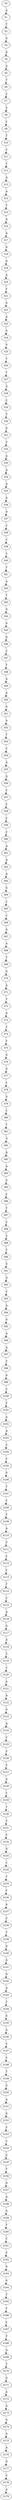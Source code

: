 strict digraph  {
	S0 -> S1 [ label = A ];
	S1 -> S2 [ label = T ];
	S2 -> S3 [ label = G ];
	S3 -> S4 [ label = A ];
	S4 -> S5 [ label = G ];
	S5 -> S6 [ label = T ];
	S6 -> S7 [ label = C ];
	S7 -> S8 [ label = T ];
	S8 -> S9 [ label = C ];
	S9 -> S10 [ label = T ];
	S10 -> S11 [ label = C ];
	S11 -> S12 [ label = T ];
	S12 -> S13 [ label = G ];
	S13 -> S14 [ label = A ];
	S14 -> S15 [ label = T ];
	S15 -> S16 [ label = A ];
	S16 -> S17 [ label = A ];
	S17 -> S18 [ label = G ];
	S18 -> S19 [ label = G ];
	S19 -> S20 [ label = A ];
	S20 -> S21 [ label = C ];
	S21 -> S22 [ label = A ];
	S22 -> S23 [ label = A ];
	S23 -> S24 [ label = G ];
	S24 -> S25 [ label = G ];
	S25 -> S26 [ label = C ];
	S26 -> S27 [ label = T ];
	S27 -> S28 [ label = G ];
	S28 -> S29 [ label = C ];
	S29 -> S30 [ label = T ];
	S30 -> S31 [ label = G ];
	S31 -> S32 [ label = T ];
	S32 -> S33 [ label = G ];
	S33 -> S34 [ label = A ];
	S34 -> S35 [ label = A ];
	S35 -> S36 [ label = A ];
	S36 -> S37 [ label = G ];
	S37 -> S38 [ label = C ];
	S38 -> S39 [ label = C ];
	S39 -> S40 [ label = C ];
	S40 -> S41 [ label = T ];
	S41 -> S42 [ label = A ];
	S42 -> S43 [ label = T ];
	S43 -> S44 [ label = G ];
	S44 -> S45 [ label = G ];
	S45 -> S46 [ label = G ];
	S46 -> S47 [ label = C ];
	S47 -> S48 [ label = T ];
	S48 -> S49 [ label = A ];
	S49 -> S50 [ label = A ];
	S50 -> S51 [ label = G ];
	S51 -> S52 [ label = A ];
	S52 -> S53 [ label = T ];
	S53 -> S54 [ label = C ];
	S54 -> S55 [ label = A ];
	S55 -> S56 [ label = G ];
	S56 -> S57 [ label = C ];
	S57 -> S58 [ label = C ];
	S58 -> S59 [ label = C ];
	S59 -> S60 [ label = C ];
	S60 -> S61 [ label = A ];
	S61 -> S62 [ label = A ];
	S62 -> S63 [ label = A ];
	S63 -> S64 [ label = G ];
	S64 -> S65 [ label = C ];
	S65 -> S66 [ label = C ];
	S66 -> S67 [ label = G ];
	S67 -> S68 [ label = A ];
	S68 -> S69 [ label = T ];
	S69 -> S70 [ label = G ];
	S70 -> S71 [ label = A ];
	S71 -> S72 [ label = T ];
	S72 -> S73 [ label = A ];
	S73 -> S74 [ label = T ];
	S74 -> S75 [ label = C ];
	S75 -> S76 [ label = G ];
	S76 -> S77 [ label = G ];
	S77 -> S78 [ label = C ];
	S78 -> S79 [ label = G ];
	S79 -> S80 [ label = C ];
	S80 -> S81 [ label = T ];
	S81 -> S82 [ label = G ];
	S82 -> S83 [ label = A ];
	S83 -> S84 [ label = A ];
	S84 -> S85 [ label = G ];
	S85 -> S86 [ label = C ];
	S86 -> S87 [ label = T ];
	S87 -> S88 [ label = C ];
	S88 -> S89 [ label = T ];
	S89 -> S90 [ label = C ];
	S90 -> S91 [ label = G ];
	S91 -> S92 [ label = G ];
	S92 -> S93 [ label = C ];
	S93 -> S94 [ label = A ];
	S94 -> S95 [ label = G ];
	S95 -> S96 [ label = A ];
	S96 -> S97 [ label = A ];
	S97 -> S98 [ label = T ];
	S98 -> S99 [ label = G ];
	S99 -> S100 [ label = C ];
	S100 -> S101 [ label = T ];
	S101 -> S102 [ label = G ];
	S102 -> S103 [ label = A ];
	S103 -> S104 [ label = C ];
	S104 -> S105 [ label = C ];
	S105 -> S106 [ label = G ];
	S106 -> S107 [ label = T ];
	S107 -> S108 [ label = C ];
	S108 -> S109 [ label = T ];
	S109 -> S110 [ label = A ];
	S110 -> S111 [ label = C ];
	S111 -> S112 [ label = C ];
	S112 -> S113 [ label = C ];
	S113 -> S114 [ label = T ];
	S114 -> S115 [ label = C ];
	S115 -> S116 [ label = A ];
	S116 -> S117 [ label = G ];
	S117 -> S118 [ label = A ];
	S118 -> S119 [ label = C ];
	S119 -> S120 [ label = C ];
	S120 -> S121 [ label = A ];
	S121 -> S122 [ label = A ];
	S122 -> S123 [ label = G ];
	S123 -> S124 [ label = A ];
	S124 -> S125 [ label = C ];
	S125 -> S126 [ label = C ];
	S126 -> S127 [ label = T ];
	S127 -> S128 [ label = A ];
	S128 -> S129 [ label = C ];
	S129 -> S130 [ label = T ];
	S130 -> S131 [ label = T ];
	S131 -> S132 [ label = C ];
	S132 -> S133 [ label = G ];
	S133 -> S134 [ label = C ];
	S134 -> S135 [ label = T ];
	S135 -> S136 [ label = C ];
	S136 -> S137 [ label = A ];
	S137 -> S138 [ label = C ];
	S138 -> S139 [ label = T ];
	S139 -> S140 [ label = G ];
	S140 -> S141 [ label = G ];
	S141 -> S142 [ label = G ];
	S142 -> S143 [ label = A ];
	S143 -> S144 [ label = T ];
	S144 -> S145 [ label = G ];
	S145 -> S146 [ label = A ];
	S146 -> S147 [ label = C ];
	S147 -> S148 [ label = C ];
	S148 -> S149 [ label = T ];
	S149 -> S150 [ label = G ];
	S150 -> S151 [ label = A ];
	S151 -> S152 [ label = G ];
	S152 -> S153 [ label = C ];
	S153 -> S154 [ label = C ];
	S154 -> S155 [ label = C ];
	S155 -> S156 [ label = T ];
	S156 -> S157 [ label = G ];
	S157 -> S158 [ label = G ];
	S158 -> S159 [ label = G ];
	S159 -> S160 [ label = T ];
	S160 -> S161 [ label = C ];
	S161 -> S162 [ label = C ];
	S162 -> S163 [ label = G ];
	S163 -> S164 [ label = G ];
	S164 -> S165 [ label = T ];
	S165 -> S166 [ label = C ];
	S166 -> S167 [ label = C ];
	S167 -> S168 [ label = T ];
	S168 -> S169 [ label = G ];
	S169 -> S170 [ label = T ];
	S170 -> S171 [ label = G ];
	S171 -> S172 [ label = A ];
	S172 -> S173 [ label = A ];
	S173 -> S174 [ label = G ];
	S174 -> S175 [ label = A ];
	S175 -> S176 [ label = A ];
	S176 -> S177 [ label = G ];
	S177 -> S178 [ label = C ];
	S178 -> S179 [ label = A ];
}
